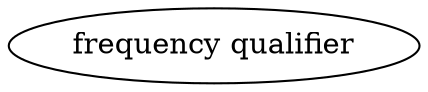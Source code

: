 digraph {
	graph [bb="0,0,154.28,36"];
	node [label="\N"];
	"frequency qualifier"	 [height=0.5,
		label="frequency qualifier",
		pos="77.141,18",
		width=2.1428];
}
